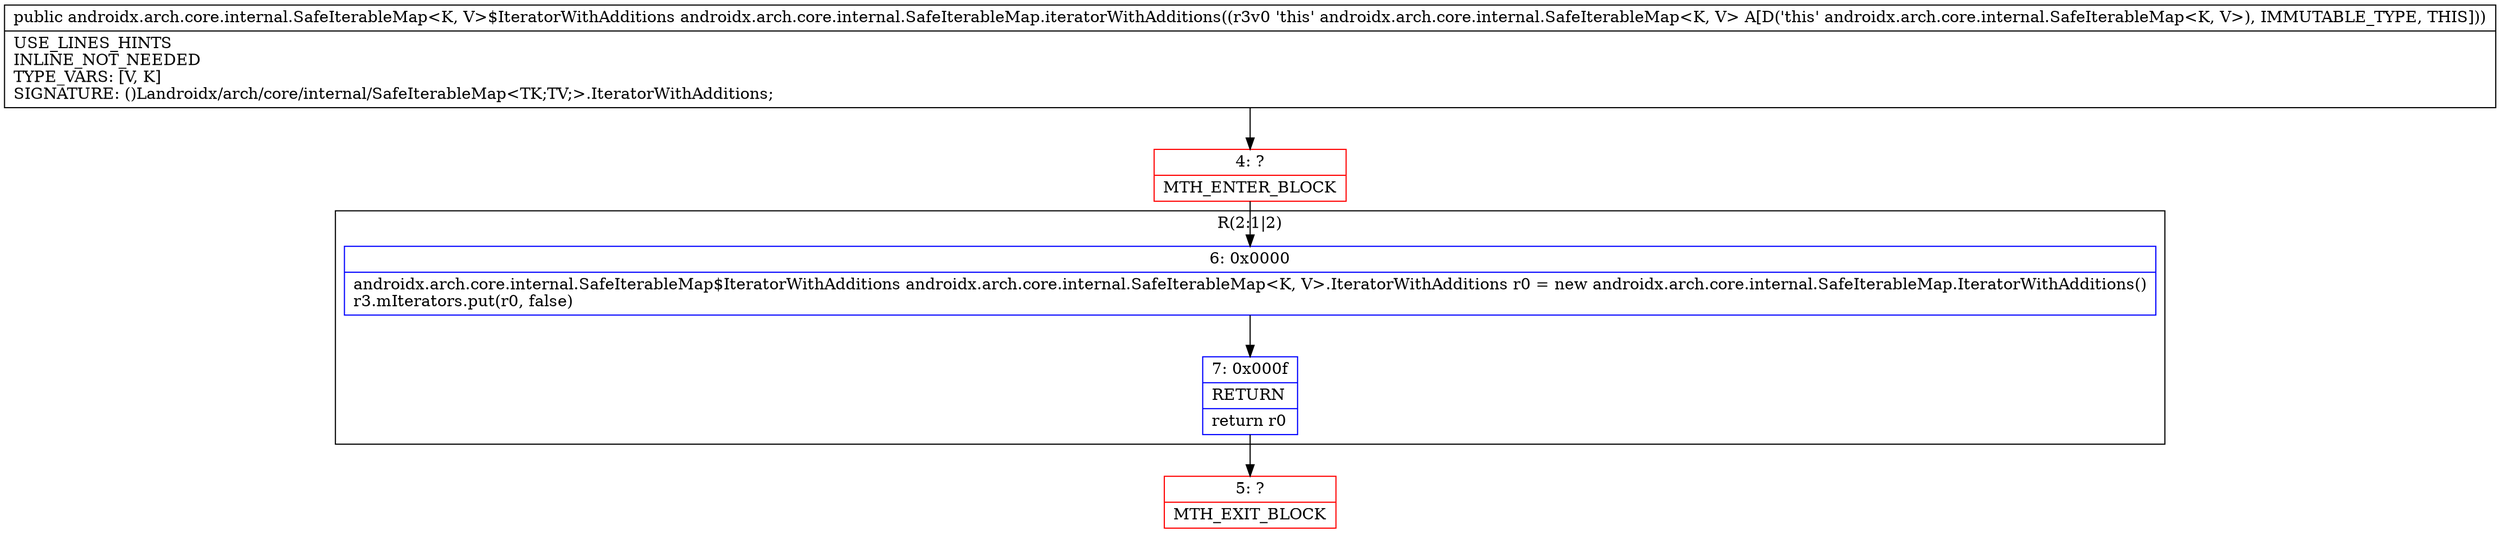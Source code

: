 digraph "CFG forandroidx.arch.core.internal.SafeIterableMap.iteratorWithAdditions()Landroidx\/arch\/core\/internal\/SafeIterableMap$IteratorWithAdditions;" {
subgraph cluster_Region_672775745 {
label = "R(2:1|2)";
node [shape=record,color=blue];
Node_6 [shape=record,label="{6\:\ 0x0000|androidx.arch.core.internal.SafeIterableMap$IteratorWithAdditions androidx.arch.core.internal.SafeIterableMap\<K, V\>.IteratorWithAdditions r0 = new androidx.arch.core.internal.SafeIterableMap.IteratorWithAdditions()\lr3.mIterators.put(r0, false)\l}"];
Node_7 [shape=record,label="{7\:\ 0x000f|RETURN\l|return r0\l}"];
}
Node_4 [shape=record,color=red,label="{4\:\ ?|MTH_ENTER_BLOCK\l}"];
Node_5 [shape=record,color=red,label="{5\:\ ?|MTH_EXIT_BLOCK\l}"];
MethodNode[shape=record,label="{public androidx.arch.core.internal.SafeIterableMap\<K, V\>$IteratorWithAdditions androidx.arch.core.internal.SafeIterableMap.iteratorWithAdditions((r3v0 'this' androidx.arch.core.internal.SafeIterableMap\<K, V\> A[D('this' androidx.arch.core.internal.SafeIterableMap\<K, V\>), IMMUTABLE_TYPE, THIS]))  | USE_LINES_HINTS\lINLINE_NOT_NEEDED\lTYPE_VARS: [V, K]\lSIGNATURE: ()Landroidx\/arch\/core\/internal\/SafeIterableMap\<TK;TV;\>.IteratorWithAdditions;\l}"];
MethodNode -> Node_4;Node_6 -> Node_7;
Node_7 -> Node_5;
Node_4 -> Node_6;
}

